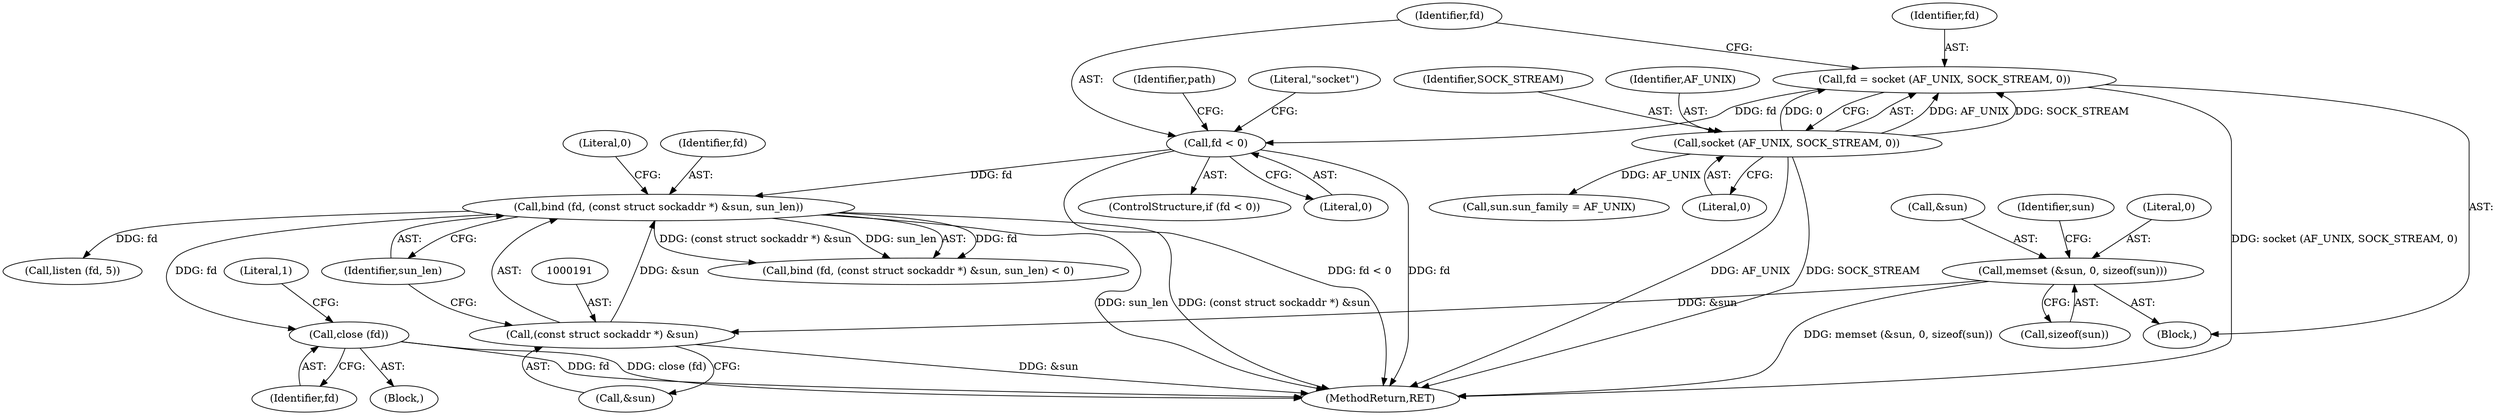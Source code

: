 digraph "0_libfep_293d9d3f@API" {
"1000201" [label="(Call,close (fd))"];
"1000188" [label="(Call,bind (fd, (const struct sockaddr *) &sun, sun_len))"];
"1000114" [label="(Call,fd < 0)"];
"1000107" [label="(Call,fd = socket (AF_UNIX, SOCK_STREAM, 0))"];
"1000109" [label="(Call,socket (AF_UNIX, SOCK_STREAM, 0))"];
"1000190" [label="(Call,(const struct sockaddr *) &sun)"];
"1000152" [label="(Call,memset (&sun, 0, sizeof(sun)))"];
"1000160" [label="(Identifier,sun)"];
"1000155" [label="(Literal,0)"];
"1000153" [label="(Call,&sun)"];
"1000195" [label="(Literal,0)"];
"1000234" [label="(MethodReturn,RET)"];
"1000201" [label="(Call,close (fd))"];
"1000202" [label="(Identifier,fd)"];
"1000194" [label="(Identifier,sun_len)"];
"1000156" [label="(Call,sizeof(sun))"];
"1000114" [label="(Call,fd < 0)"];
"1000112" [label="(Literal,0)"];
"1000158" [label="(Call,sun.sun_family = AF_UNIX)"];
"1000152" [label="(Call,memset (&sun, 0, sizeof(sun)))"];
"1000189" [label="(Identifier,fd)"];
"1000190" [label="(Call,(const struct sockaddr *) &sun)"];
"1000205" [label="(Literal,1)"];
"1000188" [label="(Call,bind (fd, (const struct sockaddr *) &sun, sun_len))"];
"1000109" [label="(Call,socket (AF_UNIX, SOCK_STREAM, 0))"];
"1000187" [label="(Call,bind (fd, (const struct sockaddr *) &sun, sun_len) < 0)"];
"1000119" [label="(Literal,\"socket\")"];
"1000124" [label="(Identifier,path)"];
"1000110" [label="(Identifier,AF_UNIX)"];
"1000192" [label="(Call,&sun)"];
"1000113" [label="(ControlStructure,if (fd < 0))"];
"1000108" [label="(Identifier,fd)"];
"1000115" [label="(Identifier,fd)"];
"1000208" [label="(Call,listen (fd, 5))"];
"1000116" [label="(Literal,0)"];
"1000102" [label="(Block,)"];
"1000111" [label="(Identifier,SOCK_STREAM)"];
"1000107" [label="(Call,fd = socket (AF_UNIX, SOCK_STREAM, 0))"];
"1000196" [label="(Block,)"];
"1000201" -> "1000196"  [label="AST: "];
"1000201" -> "1000202"  [label="CFG: "];
"1000202" -> "1000201"  [label="AST: "];
"1000205" -> "1000201"  [label="CFG: "];
"1000201" -> "1000234"  [label="DDG: close (fd)"];
"1000201" -> "1000234"  [label="DDG: fd"];
"1000188" -> "1000201"  [label="DDG: fd"];
"1000188" -> "1000187"  [label="AST: "];
"1000188" -> "1000194"  [label="CFG: "];
"1000189" -> "1000188"  [label="AST: "];
"1000190" -> "1000188"  [label="AST: "];
"1000194" -> "1000188"  [label="AST: "];
"1000195" -> "1000188"  [label="CFG: "];
"1000188" -> "1000234"  [label="DDG: (const struct sockaddr *) &sun"];
"1000188" -> "1000234"  [label="DDG: sun_len"];
"1000188" -> "1000187"  [label="DDG: fd"];
"1000188" -> "1000187"  [label="DDG: (const struct sockaddr *) &sun"];
"1000188" -> "1000187"  [label="DDG: sun_len"];
"1000114" -> "1000188"  [label="DDG: fd"];
"1000190" -> "1000188"  [label="DDG: &sun"];
"1000188" -> "1000208"  [label="DDG: fd"];
"1000114" -> "1000113"  [label="AST: "];
"1000114" -> "1000116"  [label="CFG: "];
"1000115" -> "1000114"  [label="AST: "];
"1000116" -> "1000114"  [label="AST: "];
"1000119" -> "1000114"  [label="CFG: "];
"1000124" -> "1000114"  [label="CFG: "];
"1000114" -> "1000234"  [label="DDG: fd < 0"];
"1000114" -> "1000234"  [label="DDG: fd"];
"1000107" -> "1000114"  [label="DDG: fd"];
"1000107" -> "1000102"  [label="AST: "];
"1000107" -> "1000109"  [label="CFG: "];
"1000108" -> "1000107"  [label="AST: "];
"1000109" -> "1000107"  [label="AST: "];
"1000115" -> "1000107"  [label="CFG: "];
"1000107" -> "1000234"  [label="DDG: socket (AF_UNIX, SOCK_STREAM, 0)"];
"1000109" -> "1000107"  [label="DDG: AF_UNIX"];
"1000109" -> "1000107"  [label="DDG: SOCK_STREAM"];
"1000109" -> "1000107"  [label="DDG: 0"];
"1000109" -> "1000112"  [label="CFG: "];
"1000110" -> "1000109"  [label="AST: "];
"1000111" -> "1000109"  [label="AST: "];
"1000112" -> "1000109"  [label="AST: "];
"1000109" -> "1000234"  [label="DDG: AF_UNIX"];
"1000109" -> "1000234"  [label="DDG: SOCK_STREAM"];
"1000109" -> "1000158"  [label="DDG: AF_UNIX"];
"1000190" -> "1000192"  [label="CFG: "];
"1000191" -> "1000190"  [label="AST: "];
"1000192" -> "1000190"  [label="AST: "];
"1000194" -> "1000190"  [label="CFG: "];
"1000190" -> "1000234"  [label="DDG: &sun"];
"1000152" -> "1000190"  [label="DDG: &sun"];
"1000152" -> "1000102"  [label="AST: "];
"1000152" -> "1000156"  [label="CFG: "];
"1000153" -> "1000152"  [label="AST: "];
"1000155" -> "1000152"  [label="AST: "];
"1000156" -> "1000152"  [label="AST: "];
"1000160" -> "1000152"  [label="CFG: "];
"1000152" -> "1000234"  [label="DDG: memset (&sun, 0, sizeof(sun))"];
}
